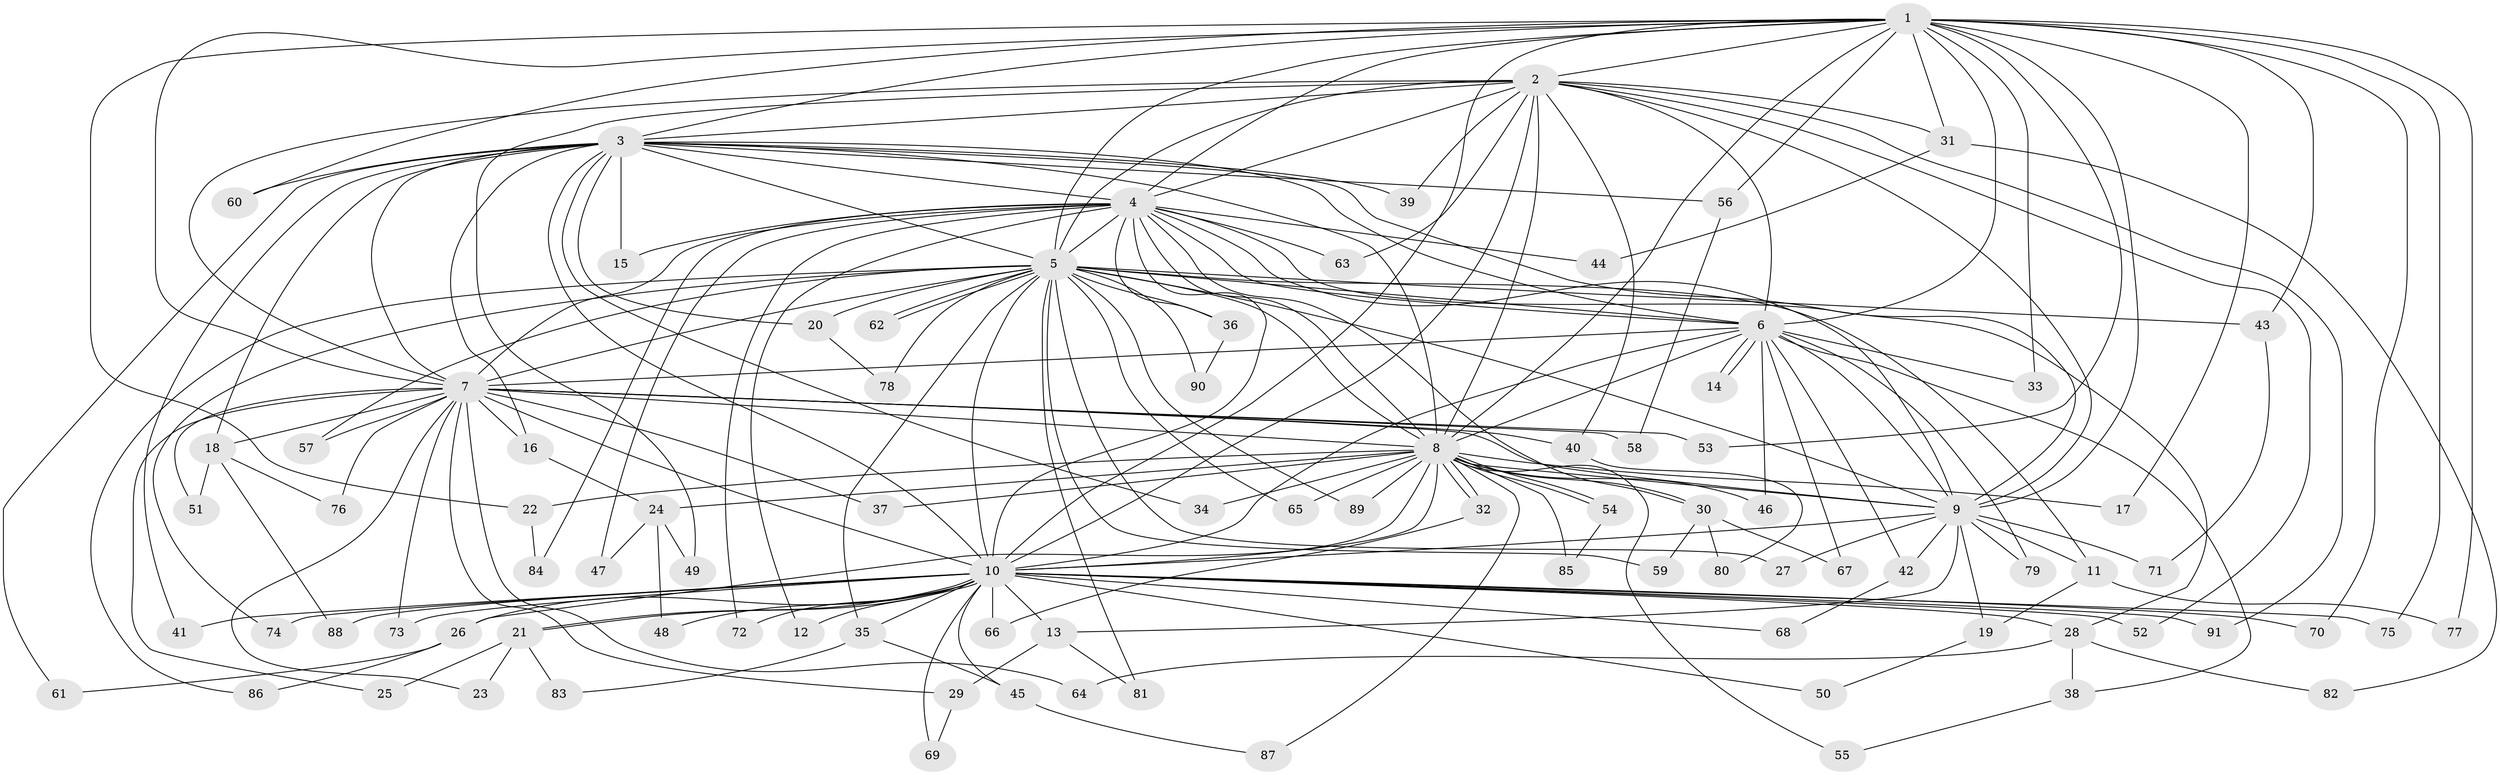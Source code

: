 // Generated by graph-tools (version 1.1) at 2025/49/03/09/25 03:49:37]
// undirected, 91 vertices, 207 edges
graph export_dot {
graph [start="1"]
  node [color=gray90,style=filled];
  1;
  2;
  3;
  4;
  5;
  6;
  7;
  8;
  9;
  10;
  11;
  12;
  13;
  14;
  15;
  16;
  17;
  18;
  19;
  20;
  21;
  22;
  23;
  24;
  25;
  26;
  27;
  28;
  29;
  30;
  31;
  32;
  33;
  34;
  35;
  36;
  37;
  38;
  39;
  40;
  41;
  42;
  43;
  44;
  45;
  46;
  47;
  48;
  49;
  50;
  51;
  52;
  53;
  54;
  55;
  56;
  57;
  58;
  59;
  60;
  61;
  62;
  63;
  64;
  65;
  66;
  67;
  68;
  69;
  70;
  71;
  72;
  73;
  74;
  75;
  76;
  77;
  78;
  79;
  80;
  81;
  82;
  83;
  84;
  85;
  86;
  87;
  88;
  89;
  90;
  91;
  1 -- 2;
  1 -- 3;
  1 -- 4;
  1 -- 5;
  1 -- 6;
  1 -- 7;
  1 -- 8;
  1 -- 9;
  1 -- 10;
  1 -- 17;
  1 -- 22;
  1 -- 31;
  1 -- 33;
  1 -- 43;
  1 -- 53;
  1 -- 56;
  1 -- 60;
  1 -- 70;
  1 -- 75;
  1 -- 77;
  2 -- 3;
  2 -- 4;
  2 -- 5;
  2 -- 6;
  2 -- 7;
  2 -- 8;
  2 -- 9;
  2 -- 10;
  2 -- 31;
  2 -- 39;
  2 -- 40;
  2 -- 49;
  2 -- 52;
  2 -- 63;
  2 -- 91;
  3 -- 4;
  3 -- 5;
  3 -- 6;
  3 -- 7;
  3 -- 8;
  3 -- 9;
  3 -- 10;
  3 -- 15;
  3 -- 16;
  3 -- 18;
  3 -- 20;
  3 -- 34;
  3 -- 39;
  3 -- 41;
  3 -- 56;
  3 -- 60;
  3 -- 61;
  4 -- 5;
  4 -- 6;
  4 -- 7;
  4 -- 8;
  4 -- 9;
  4 -- 10;
  4 -- 12;
  4 -- 15;
  4 -- 28;
  4 -- 30;
  4 -- 36;
  4 -- 44;
  4 -- 47;
  4 -- 63;
  4 -- 72;
  4 -- 84;
  5 -- 6;
  5 -- 7;
  5 -- 8;
  5 -- 9;
  5 -- 10;
  5 -- 11;
  5 -- 20;
  5 -- 27;
  5 -- 35;
  5 -- 36;
  5 -- 43;
  5 -- 57;
  5 -- 59;
  5 -- 62;
  5 -- 62;
  5 -- 65;
  5 -- 74;
  5 -- 78;
  5 -- 81;
  5 -- 86;
  5 -- 89;
  5 -- 90;
  6 -- 7;
  6 -- 8;
  6 -- 9;
  6 -- 10;
  6 -- 14;
  6 -- 14;
  6 -- 33;
  6 -- 38;
  6 -- 42;
  6 -- 46;
  6 -- 67;
  6 -- 79;
  7 -- 8;
  7 -- 9;
  7 -- 10;
  7 -- 16;
  7 -- 18;
  7 -- 23;
  7 -- 25;
  7 -- 29;
  7 -- 37;
  7 -- 40;
  7 -- 51;
  7 -- 53;
  7 -- 57;
  7 -- 58;
  7 -- 64;
  7 -- 73;
  7 -- 76;
  8 -- 9;
  8 -- 10;
  8 -- 17;
  8 -- 22;
  8 -- 24;
  8 -- 26;
  8 -- 30;
  8 -- 32;
  8 -- 32;
  8 -- 34;
  8 -- 37;
  8 -- 46;
  8 -- 54;
  8 -- 54;
  8 -- 55;
  8 -- 65;
  8 -- 85;
  8 -- 87;
  8 -- 89;
  9 -- 10;
  9 -- 11;
  9 -- 13;
  9 -- 19;
  9 -- 27;
  9 -- 42;
  9 -- 71;
  9 -- 79;
  10 -- 12;
  10 -- 13;
  10 -- 21;
  10 -- 21;
  10 -- 26;
  10 -- 28;
  10 -- 35;
  10 -- 41;
  10 -- 45;
  10 -- 48;
  10 -- 50;
  10 -- 52;
  10 -- 66;
  10 -- 68;
  10 -- 69;
  10 -- 70;
  10 -- 72;
  10 -- 73;
  10 -- 74;
  10 -- 75;
  10 -- 88;
  10 -- 91;
  11 -- 19;
  11 -- 77;
  13 -- 29;
  13 -- 81;
  16 -- 24;
  18 -- 51;
  18 -- 76;
  18 -- 88;
  19 -- 50;
  20 -- 78;
  21 -- 23;
  21 -- 25;
  21 -- 83;
  22 -- 84;
  24 -- 47;
  24 -- 48;
  24 -- 49;
  26 -- 61;
  26 -- 86;
  28 -- 38;
  28 -- 64;
  28 -- 82;
  29 -- 69;
  30 -- 59;
  30 -- 67;
  30 -- 80;
  31 -- 44;
  31 -- 82;
  32 -- 66;
  35 -- 45;
  35 -- 83;
  36 -- 90;
  38 -- 55;
  40 -- 80;
  42 -- 68;
  43 -- 71;
  45 -- 87;
  54 -- 85;
  56 -- 58;
}
